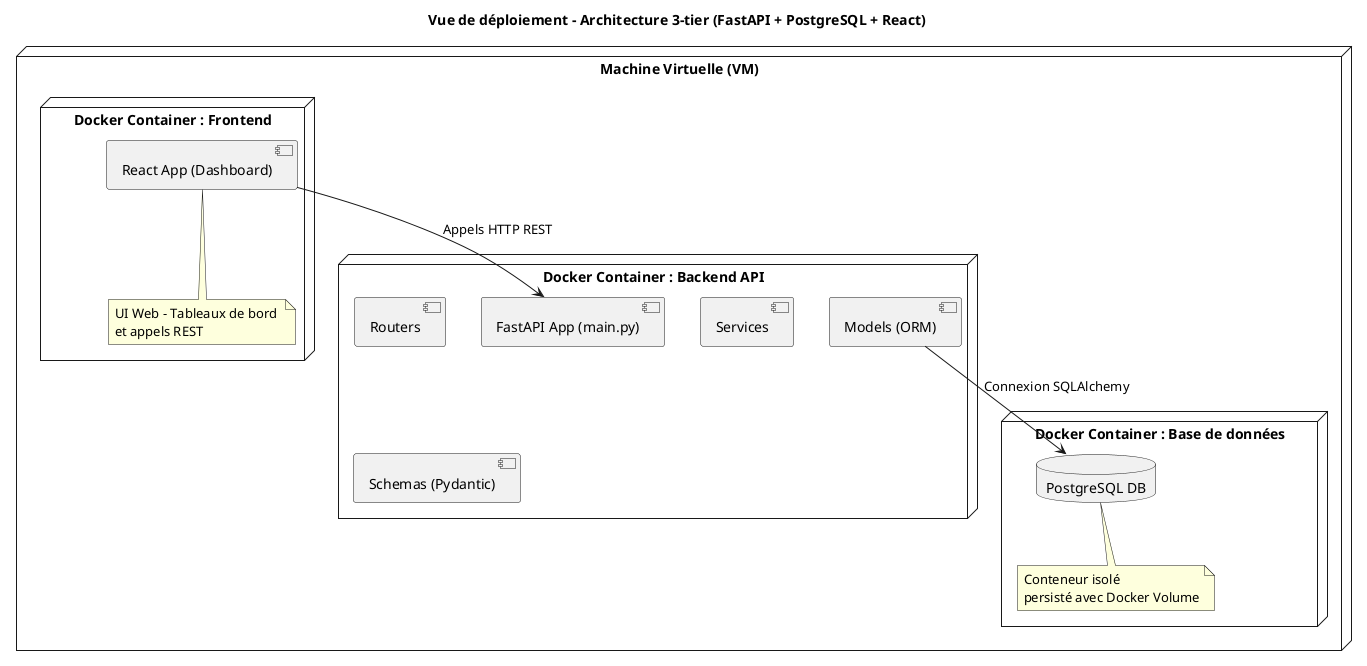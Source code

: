 @startuml
title Vue de déploiement – Architecture 3-tier (FastAPI + PostgreSQL + React)

node "Machine Virtuelle (VM)" {

  node "Docker Container : Frontend" {
    component "React App (Dashboard)"
    note bottom of "React App (Dashboard)" : UI Web - Tableaux de bord \net appels REST
  }

  node "Docker Container : Backend API" {
    component "FastAPI App (main.py)"
    component "Routers"
    component "Services"
    component "Models (ORM)"
    component "Schemas (Pydantic)"
  }

  node "Docker Container : Base de données" {
    database "PostgreSQL DB"
    note bottom of "PostgreSQL DB" : Conteneur isolé\npersisté avec Docker Volume
  }
}

"React App (Dashboard)" --> "FastAPI App (main.py)" : Appels HTTP REST
"Models (ORM)" --> "PostgreSQL DB" : Connexion SQLAlchemy

@enduml
